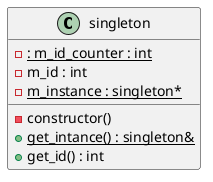 /'
tag::class-diagram[]
'/
@startuml class-diagram

    class singleton {
        - {static} : m_id_counter : int
        - m_id : int
        - {static} m_instance : singleton*
        - constructor()
        + {static} get_intance() : singleton&
        + get_id() : int
    }

@enduml
/'
end::class-diagram[]
'/
